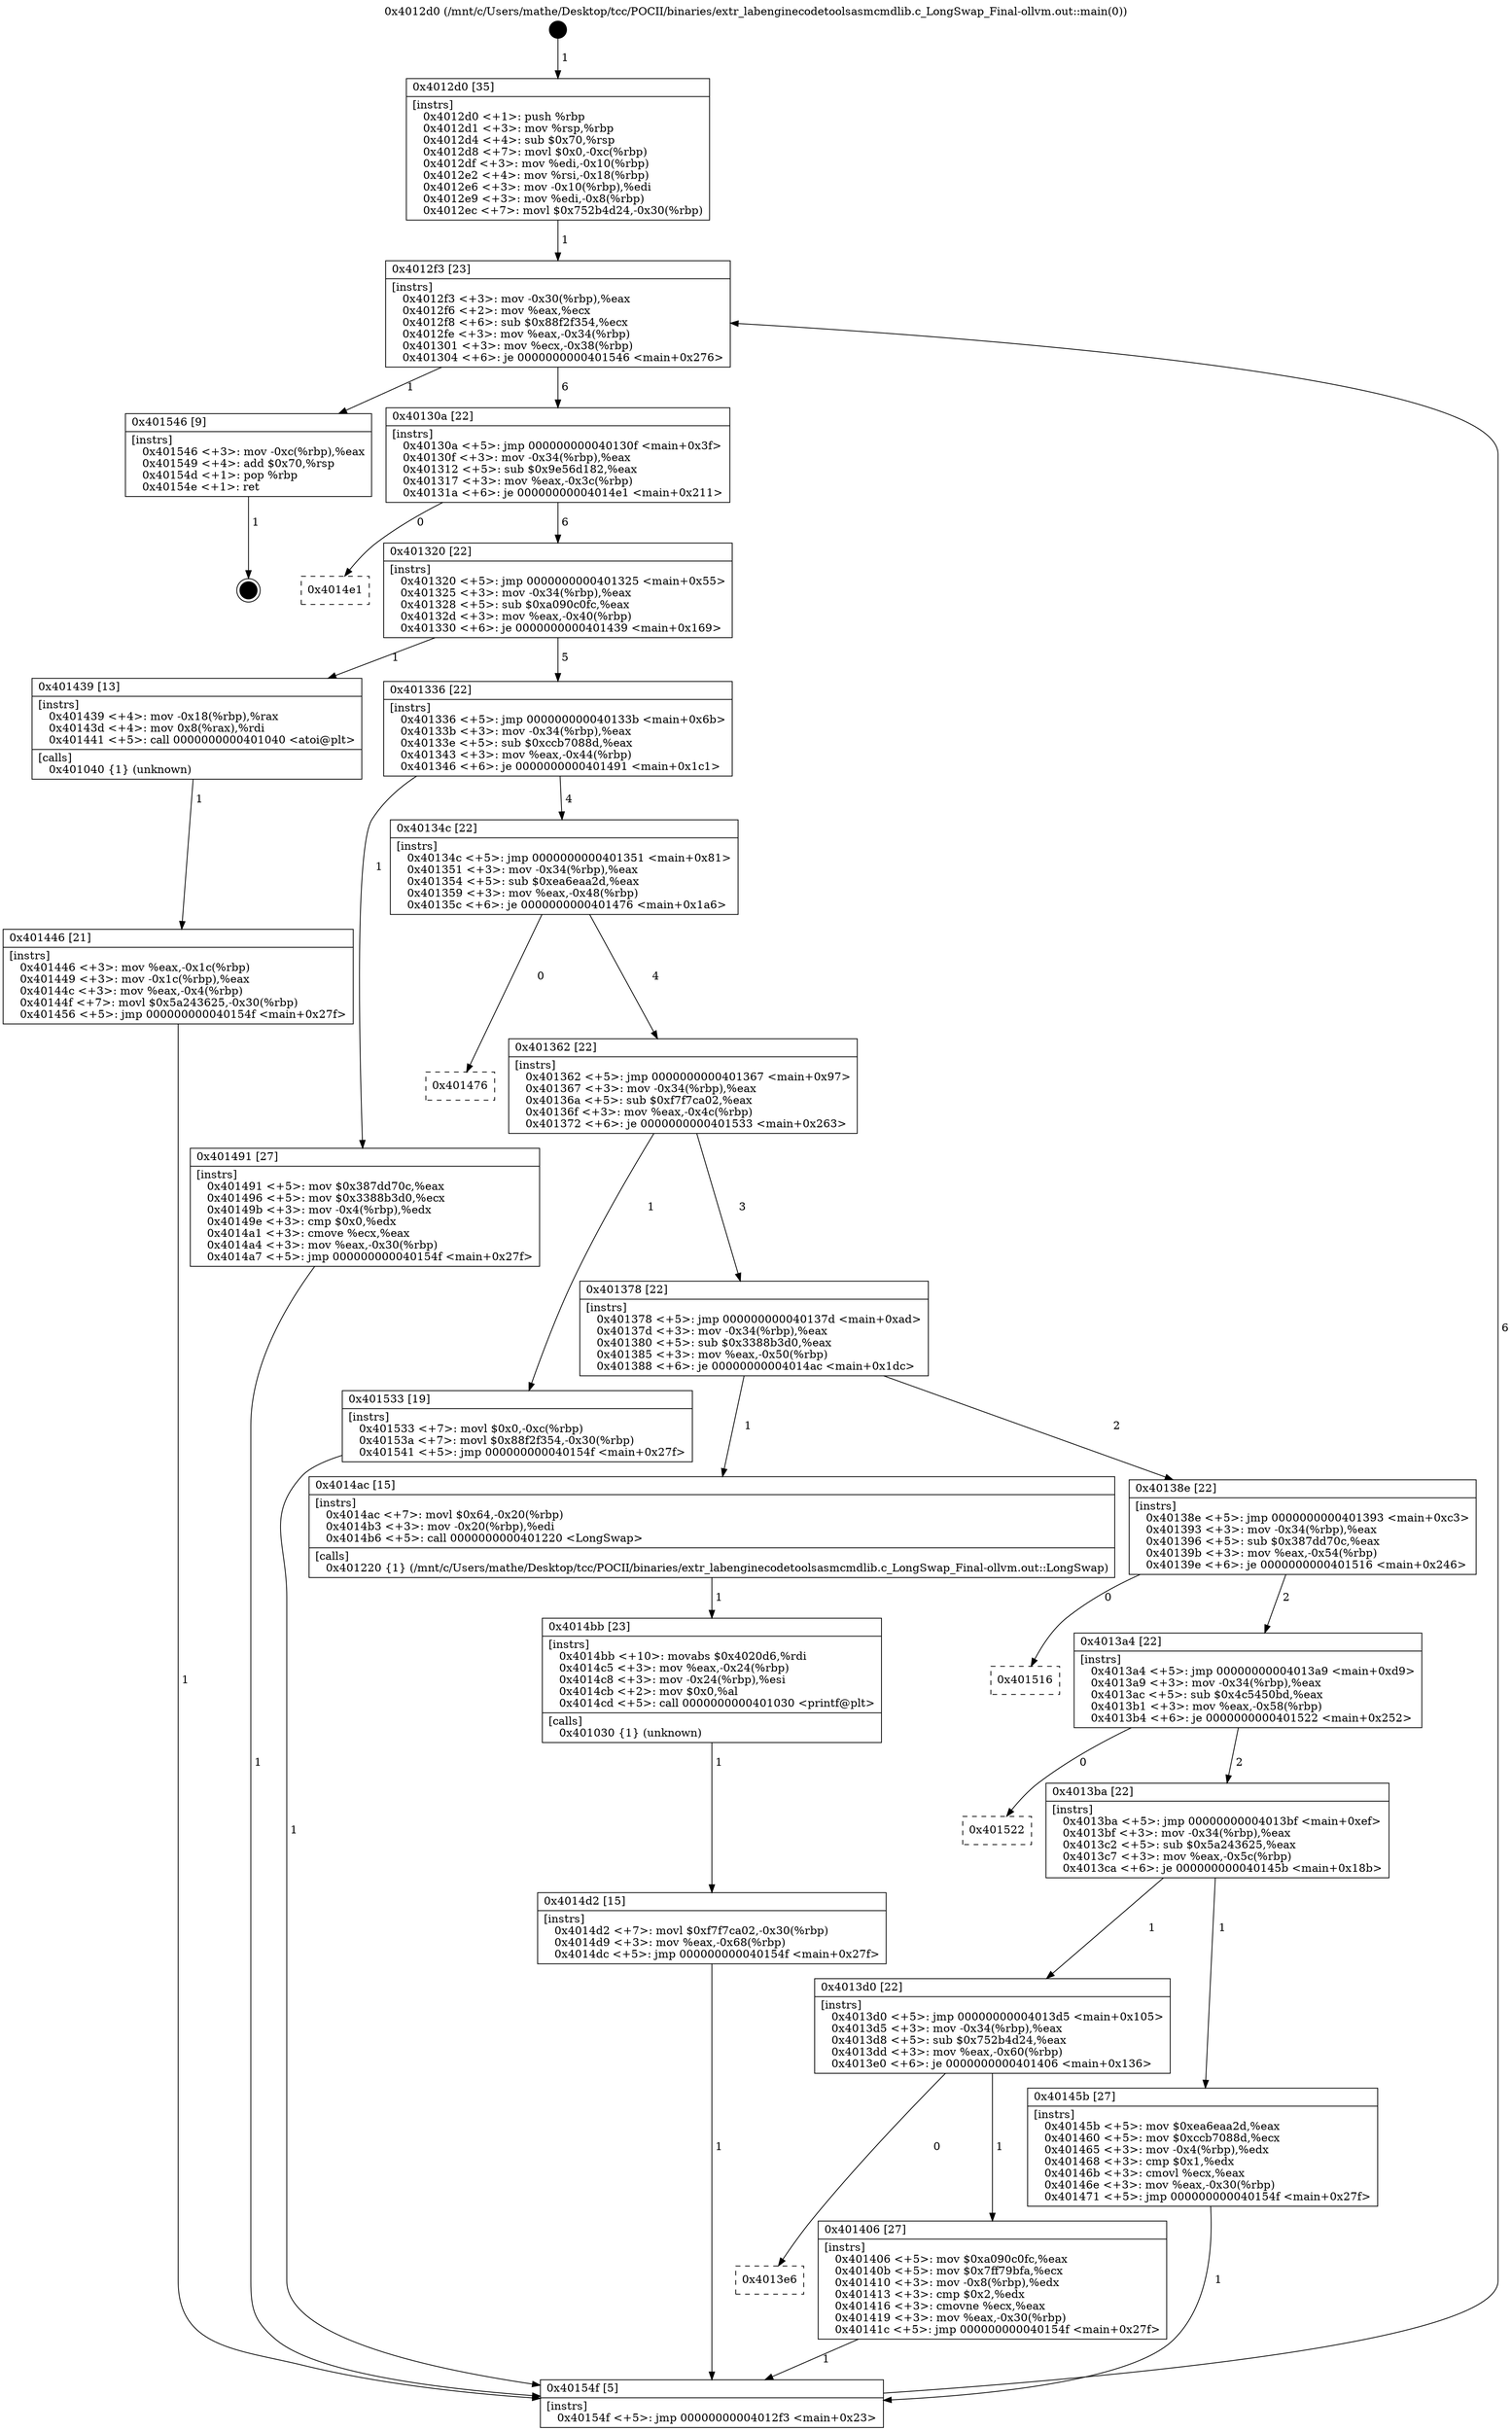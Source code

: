 digraph "0x4012d0" {
  label = "0x4012d0 (/mnt/c/Users/mathe/Desktop/tcc/POCII/binaries/extr_labenginecodetoolsasmcmdlib.c_LongSwap_Final-ollvm.out::main(0))"
  labelloc = "t"
  node[shape=record]

  Entry [label="",width=0.3,height=0.3,shape=circle,fillcolor=black,style=filled]
  "0x4012f3" [label="{
     0x4012f3 [23]\l
     | [instrs]\l
     &nbsp;&nbsp;0x4012f3 \<+3\>: mov -0x30(%rbp),%eax\l
     &nbsp;&nbsp;0x4012f6 \<+2\>: mov %eax,%ecx\l
     &nbsp;&nbsp;0x4012f8 \<+6\>: sub $0x88f2f354,%ecx\l
     &nbsp;&nbsp;0x4012fe \<+3\>: mov %eax,-0x34(%rbp)\l
     &nbsp;&nbsp;0x401301 \<+3\>: mov %ecx,-0x38(%rbp)\l
     &nbsp;&nbsp;0x401304 \<+6\>: je 0000000000401546 \<main+0x276\>\l
  }"]
  "0x401546" [label="{
     0x401546 [9]\l
     | [instrs]\l
     &nbsp;&nbsp;0x401546 \<+3\>: mov -0xc(%rbp),%eax\l
     &nbsp;&nbsp;0x401549 \<+4\>: add $0x70,%rsp\l
     &nbsp;&nbsp;0x40154d \<+1\>: pop %rbp\l
     &nbsp;&nbsp;0x40154e \<+1\>: ret\l
  }"]
  "0x40130a" [label="{
     0x40130a [22]\l
     | [instrs]\l
     &nbsp;&nbsp;0x40130a \<+5\>: jmp 000000000040130f \<main+0x3f\>\l
     &nbsp;&nbsp;0x40130f \<+3\>: mov -0x34(%rbp),%eax\l
     &nbsp;&nbsp;0x401312 \<+5\>: sub $0x9e56d182,%eax\l
     &nbsp;&nbsp;0x401317 \<+3\>: mov %eax,-0x3c(%rbp)\l
     &nbsp;&nbsp;0x40131a \<+6\>: je 00000000004014e1 \<main+0x211\>\l
  }"]
  Exit [label="",width=0.3,height=0.3,shape=circle,fillcolor=black,style=filled,peripheries=2]
  "0x4014e1" [label="{
     0x4014e1\l
  }", style=dashed]
  "0x401320" [label="{
     0x401320 [22]\l
     | [instrs]\l
     &nbsp;&nbsp;0x401320 \<+5\>: jmp 0000000000401325 \<main+0x55\>\l
     &nbsp;&nbsp;0x401325 \<+3\>: mov -0x34(%rbp),%eax\l
     &nbsp;&nbsp;0x401328 \<+5\>: sub $0xa090c0fc,%eax\l
     &nbsp;&nbsp;0x40132d \<+3\>: mov %eax,-0x40(%rbp)\l
     &nbsp;&nbsp;0x401330 \<+6\>: je 0000000000401439 \<main+0x169\>\l
  }"]
  "0x4014d2" [label="{
     0x4014d2 [15]\l
     | [instrs]\l
     &nbsp;&nbsp;0x4014d2 \<+7\>: movl $0xf7f7ca02,-0x30(%rbp)\l
     &nbsp;&nbsp;0x4014d9 \<+3\>: mov %eax,-0x68(%rbp)\l
     &nbsp;&nbsp;0x4014dc \<+5\>: jmp 000000000040154f \<main+0x27f\>\l
  }"]
  "0x401439" [label="{
     0x401439 [13]\l
     | [instrs]\l
     &nbsp;&nbsp;0x401439 \<+4\>: mov -0x18(%rbp),%rax\l
     &nbsp;&nbsp;0x40143d \<+4\>: mov 0x8(%rax),%rdi\l
     &nbsp;&nbsp;0x401441 \<+5\>: call 0000000000401040 \<atoi@plt\>\l
     | [calls]\l
     &nbsp;&nbsp;0x401040 \{1\} (unknown)\l
  }"]
  "0x401336" [label="{
     0x401336 [22]\l
     | [instrs]\l
     &nbsp;&nbsp;0x401336 \<+5\>: jmp 000000000040133b \<main+0x6b\>\l
     &nbsp;&nbsp;0x40133b \<+3\>: mov -0x34(%rbp),%eax\l
     &nbsp;&nbsp;0x40133e \<+5\>: sub $0xccb7088d,%eax\l
     &nbsp;&nbsp;0x401343 \<+3\>: mov %eax,-0x44(%rbp)\l
     &nbsp;&nbsp;0x401346 \<+6\>: je 0000000000401491 \<main+0x1c1\>\l
  }"]
  "0x4014bb" [label="{
     0x4014bb [23]\l
     | [instrs]\l
     &nbsp;&nbsp;0x4014bb \<+10\>: movabs $0x4020d6,%rdi\l
     &nbsp;&nbsp;0x4014c5 \<+3\>: mov %eax,-0x24(%rbp)\l
     &nbsp;&nbsp;0x4014c8 \<+3\>: mov -0x24(%rbp),%esi\l
     &nbsp;&nbsp;0x4014cb \<+2\>: mov $0x0,%al\l
     &nbsp;&nbsp;0x4014cd \<+5\>: call 0000000000401030 \<printf@plt\>\l
     | [calls]\l
     &nbsp;&nbsp;0x401030 \{1\} (unknown)\l
  }"]
  "0x401491" [label="{
     0x401491 [27]\l
     | [instrs]\l
     &nbsp;&nbsp;0x401491 \<+5\>: mov $0x387dd70c,%eax\l
     &nbsp;&nbsp;0x401496 \<+5\>: mov $0x3388b3d0,%ecx\l
     &nbsp;&nbsp;0x40149b \<+3\>: mov -0x4(%rbp),%edx\l
     &nbsp;&nbsp;0x40149e \<+3\>: cmp $0x0,%edx\l
     &nbsp;&nbsp;0x4014a1 \<+3\>: cmove %ecx,%eax\l
     &nbsp;&nbsp;0x4014a4 \<+3\>: mov %eax,-0x30(%rbp)\l
     &nbsp;&nbsp;0x4014a7 \<+5\>: jmp 000000000040154f \<main+0x27f\>\l
  }"]
  "0x40134c" [label="{
     0x40134c [22]\l
     | [instrs]\l
     &nbsp;&nbsp;0x40134c \<+5\>: jmp 0000000000401351 \<main+0x81\>\l
     &nbsp;&nbsp;0x401351 \<+3\>: mov -0x34(%rbp),%eax\l
     &nbsp;&nbsp;0x401354 \<+5\>: sub $0xea6eaa2d,%eax\l
     &nbsp;&nbsp;0x401359 \<+3\>: mov %eax,-0x48(%rbp)\l
     &nbsp;&nbsp;0x40135c \<+6\>: je 0000000000401476 \<main+0x1a6\>\l
  }"]
  "0x401446" [label="{
     0x401446 [21]\l
     | [instrs]\l
     &nbsp;&nbsp;0x401446 \<+3\>: mov %eax,-0x1c(%rbp)\l
     &nbsp;&nbsp;0x401449 \<+3\>: mov -0x1c(%rbp),%eax\l
     &nbsp;&nbsp;0x40144c \<+3\>: mov %eax,-0x4(%rbp)\l
     &nbsp;&nbsp;0x40144f \<+7\>: movl $0x5a243625,-0x30(%rbp)\l
     &nbsp;&nbsp;0x401456 \<+5\>: jmp 000000000040154f \<main+0x27f\>\l
  }"]
  "0x401476" [label="{
     0x401476\l
  }", style=dashed]
  "0x401362" [label="{
     0x401362 [22]\l
     | [instrs]\l
     &nbsp;&nbsp;0x401362 \<+5\>: jmp 0000000000401367 \<main+0x97\>\l
     &nbsp;&nbsp;0x401367 \<+3\>: mov -0x34(%rbp),%eax\l
     &nbsp;&nbsp;0x40136a \<+5\>: sub $0xf7f7ca02,%eax\l
     &nbsp;&nbsp;0x40136f \<+3\>: mov %eax,-0x4c(%rbp)\l
     &nbsp;&nbsp;0x401372 \<+6\>: je 0000000000401533 \<main+0x263\>\l
  }"]
  "0x4012d0" [label="{
     0x4012d0 [35]\l
     | [instrs]\l
     &nbsp;&nbsp;0x4012d0 \<+1\>: push %rbp\l
     &nbsp;&nbsp;0x4012d1 \<+3\>: mov %rsp,%rbp\l
     &nbsp;&nbsp;0x4012d4 \<+4\>: sub $0x70,%rsp\l
     &nbsp;&nbsp;0x4012d8 \<+7\>: movl $0x0,-0xc(%rbp)\l
     &nbsp;&nbsp;0x4012df \<+3\>: mov %edi,-0x10(%rbp)\l
     &nbsp;&nbsp;0x4012e2 \<+4\>: mov %rsi,-0x18(%rbp)\l
     &nbsp;&nbsp;0x4012e6 \<+3\>: mov -0x10(%rbp),%edi\l
     &nbsp;&nbsp;0x4012e9 \<+3\>: mov %edi,-0x8(%rbp)\l
     &nbsp;&nbsp;0x4012ec \<+7\>: movl $0x752b4d24,-0x30(%rbp)\l
  }"]
  "0x401533" [label="{
     0x401533 [19]\l
     | [instrs]\l
     &nbsp;&nbsp;0x401533 \<+7\>: movl $0x0,-0xc(%rbp)\l
     &nbsp;&nbsp;0x40153a \<+7\>: movl $0x88f2f354,-0x30(%rbp)\l
     &nbsp;&nbsp;0x401541 \<+5\>: jmp 000000000040154f \<main+0x27f\>\l
  }"]
  "0x401378" [label="{
     0x401378 [22]\l
     | [instrs]\l
     &nbsp;&nbsp;0x401378 \<+5\>: jmp 000000000040137d \<main+0xad\>\l
     &nbsp;&nbsp;0x40137d \<+3\>: mov -0x34(%rbp),%eax\l
     &nbsp;&nbsp;0x401380 \<+5\>: sub $0x3388b3d0,%eax\l
     &nbsp;&nbsp;0x401385 \<+3\>: mov %eax,-0x50(%rbp)\l
     &nbsp;&nbsp;0x401388 \<+6\>: je 00000000004014ac \<main+0x1dc\>\l
  }"]
  "0x40154f" [label="{
     0x40154f [5]\l
     | [instrs]\l
     &nbsp;&nbsp;0x40154f \<+5\>: jmp 00000000004012f3 \<main+0x23\>\l
  }"]
  "0x4014ac" [label="{
     0x4014ac [15]\l
     | [instrs]\l
     &nbsp;&nbsp;0x4014ac \<+7\>: movl $0x64,-0x20(%rbp)\l
     &nbsp;&nbsp;0x4014b3 \<+3\>: mov -0x20(%rbp),%edi\l
     &nbsp;&nbsp;0x4014b6 \<+5\>: call 0000000000401220 \<LongSwap\>\l
     | [calls]\l
     &nbsp;&nbsp;0x401220 \{1\} (/mnt/c/Users/mathe/Desktop/tcc/POCII/binaries/extr_labenginecodetoolsasmcmdlib.c_LongSwap_Final-ollvm.out::LongSwap)\l
  }"]
  "0x40138e" [label="{
     0x40138e [22]\l
     | [instrs]\l
     &nbsp;&nbsp;0x40138e \<+5\>: jmp 0000000000401393 \<main+0xc3\>\l
     &nbsp;&nbsp;0x401393 \<+3\>: mov -0x34(%rbp),%eax\l
     &nbsp;&nbsp;0x401396 \<+5\>: sub $0x387dd70c,%eax\l
     &nbsp;&nbsp;0x40139b \<+3\>: mov %eax,-0x54(%rbp)\l
     &nbsp;&nbsp;0x40139e \<+6\>: je 0000000000401516 \<main+0x246\>\l
  }"]
  "0x4013e6" [label="{
     0x4013e6\l
  }", style=dashed]
  "0x401516" [label="{
     0x401516\l
  }", style=dashed]
  "0x4013a4" [label="{
     0x4013a4 [22]\l
     | [instrs]\l
     &nbsp;&nbsp;0x4013a4 \<+5\>: jmp 00000000004013a9 \<main+0xd9\>\l
     &nbsp;&nbsp;0x4013a9 \<+3\>: mov -0x34(%rbp),%eax\l
     &nbsp;&nbsp;0x4013ac \<+5\>: sub $0x4c5450bd,%eax\l
     &nbsp;&nbsp;0x4013b1 \<+3\>: mov %eax,-0x58(%rbp)\l
     &nbsp;&nbsp;0x4013b4 \<+6\>: je 0000000000401522 \<main+0x252\>\l
  }"]
  "0x401406" [label="{
     0x401406 [27]\l
     | [instrs]\l
     &nbsp;&nbsp;0x401406 \<+5\>: mov $0xa090c0fc,%eax\l
     &nbsp;&nbsp;0x40140b \<+5\>: mov $0x7ff79bfa,%ecx\l
     &nbsp;&nbsp;0x401410 \<+3\>: mov -0x8(%rbp),%edx\l
     &nbsp;&nbsp;0x401413 \<+3\>: cmp $0x2,%edx\l
     &nbsp;&nbsp;0x401416 \<+3\>: cmovne %ecx,%eax\l
     &nbsp;&nbsp;0x401419 \<+3\>: mov %eax,-0x30(%rbp)\l
     &nbsp;&nbsp;0x40141c \<+5\>: jmp 000000000040154f \<main+0x27f\>\l
  }"]
  "0x401522" [label="{
     0x401522\l
  }", style=dashed]
  "0x4013ba" [label="{
     0x4013ba [22]\l
     | [instrs]\l
     &nbsp;&nbsp;0x4013ba \<+5\>: jmp 00000000004013bf \<main+0xef\>\l
     &nbsp;&nbsp;0x4013bf \<+3\>: mov -0x34(%rbp),%eax\l
     &nbsp;&nbsp;0x4013c2 \<+5\>: sub $0x5a243625,%eax\l
     &nbsp;&nbsp;0x4013c7 \<+3\>: mov %eax,-0x5c(%rbp)\l
     &nbsp;&nbsp;0x4013ca \<+6\>: je 000000000040145b \<main+0x18b\>\l
  }"]
  "0x4013d0" [label="{
     0x4013d0 [22]\l
     | [instrs]\l
     &nbsp;&nbsp;0x4013d0 \<+5\>: jmp 00000000004013d5 \<main+0x105\>\l
     &nbsp;&nbsp;0x4013d5 \<+3\>: mov -0x34(%rbp),%eax\l
     &nbsp;&nbsp;0x4013d8 \<+5\>: sub $0x752b4d24,%eax\l
     &nbsp;&nbsp;0x4013dd \<+3\>: mov %eax,-0x60(%rbp)\l
     &nbsp;&nbsp;0x4013e0 \<+6\>: je 0000000000401406 \<main+0x136\>\l
  }"]
  "0x40145b" [label="{
     0x40145b [27]\l
     | [instrs]\l
     &nbsp;&nbsp;0x40145b \<+5\>: mov $0xea6eaa2d,%eax\l
     &nbsp;&nbsp;0x401460 \<+5\>: mov $0xccb7088d,%ecx\l
     &nbsp;&nbsp;0x401465 \<+3\>: mov -0x4(%rbp),%edx\l
     &nbsp;&nbsp;0x401468 \<+3\>: cmp $0x1,%edx\l
     &nbsp;&nbsp;0x40146b \<+3\>: cmovl %ecx,%eax\l
     &nbsp;&nbsp;0x40146e \<+3\>: mov %eax,-0x30(%rbp)\l
     &nbsp;&nbsp;0x401471 \<+5\>: jmp 000000000040154f \<main+0x27f\>\l
  }"]
  Entry -> "0x4012d0" [label=" 1"]
  "0x4012f3" -> "0x401546" [label=" 1"]
  "0x4012f3" -> "0x40130a" [label=" 6"]
  "0x401546" -> Exit [label=" 1"]
  "0x40130a" -> "0x4014e1" [label=" 0"]
  "0x40130a" -> "0x401320" [label=" 6"]
  "0x401533" -> "0x40154f" [label=" 1"]
  "0x401320" -> "0x401439" [label=" 1"]
  "0x401320" -> "0x401336" [label=" 5"]
  "0x4014d2" -> "0x40154f" [label=" 1"]
  "0x401336" -> "0x401491" [label=" 1"]
  "0x401336" -> "0x40134c" [label=" 4"]
  "0x4014bb" -> "0x4014d2" [label=" 1"]
  "0x40134c" -> "0x401476" [label=" 0"]
  "0x40134c" -> "0x401362" [label=" 4"]
  "0x4014ac" -> "0x4014bb" [label=" 1"]
  "0x401362" -> "0x401533" [label=" 1"]
  "0x401362" -> "0x401378" [label=" 3"]
  "0x401491" -> "0x40154f" [label=" 1"]
  "0x401378" -> "0x4014ac" [label=" 1"]
  "0x401378" -> "0x40138e" [label=" 2"]
  "0x40145b" -> "0x40154f" [label=" 1"]
  "0x40138e" -> "0x401516" [label=" 0"]
  "0x40138e" -> "0x4013a4" [label=" 2"]
  "0x401446" -> "0x40154f" [label=" 1"]
  "0x4013a4" -> "0x401522" [label=" 0"]
  "0x4013a4" -> "0x4013ba" [label=" 2"]
  "0x401439" -> "0x401446" [label=" 1"]
  "0x4013ba" -> "0x40145b" [label=" 1"]
  "0x4013ba" -> "0x4013d0" [label=" 1"]
  "0x40154f" -> "0x4012f3" [label=" 6"]
  "0x4013d0" -> "0x401406" [label=" 1"]
  "0x4013d0" -> "0x4013e6" [label=" 0"]
  "0x401406" -> "0x40154f" [label=" 1"]
  "0x4012d0" -> "0x4012f3" [label=" 1"]
}
